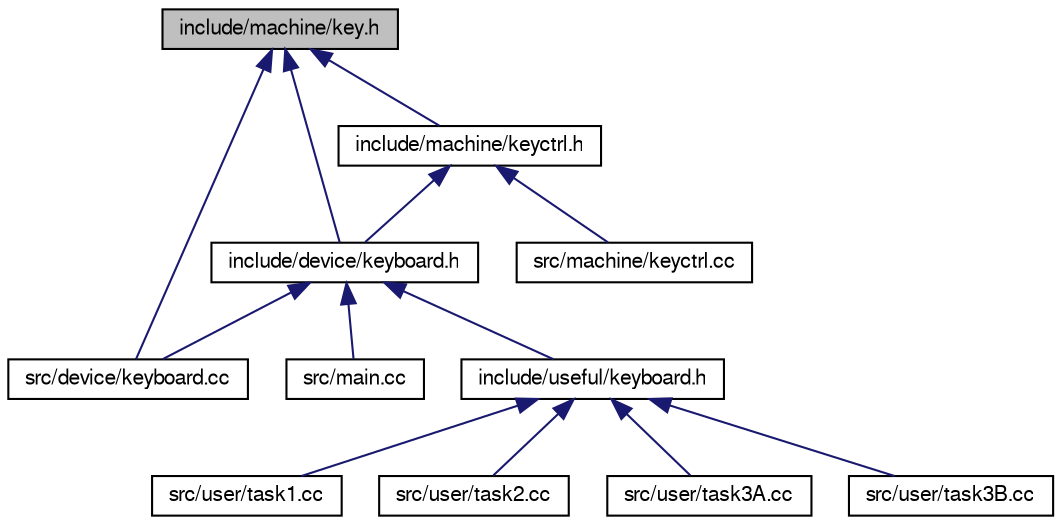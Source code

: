 digraph "include/machine/key.h"
{
  bgcolor="transparent";
  edge [fontname="FreeSans",fontsize="10",labelfontname="FreeSans",labelfontsize="10"];
  node [fontname="FreeSans",fontsize="10",shape=record];
  Node1 [label="include/machine/key.h",height=0.2,width=0.4,color="black", fillcolor="grey75", style="filled" fontcolor="black"];
  Node1 -> Node2 [dir="back",color="midnightblue",fontsize="10",style="solid",fontname="FreeSans"];
  Node2 [label="include/device/keyboard.h",height=0.2,width=0.4,color="black",URL="$device_2keyboard_8h.html"];
  Node2 -> Node3 [dir="back",color="midnightblue",fontsize="10",style="solid",fontname="FreeSans"];
  Node3 [label="include/useful/keyboard.h",height=0.2,width=0.4,color="black",URL="$useful_2keyboard_8h.html"];
  Node3 -> Node4 [dir="back",color="midnightblue",fontsize="10",style="solid",fontname="FreeSans"];
  Node4 [label="src/user/task1.cc",height=0.2,width=0.4,color="black",URL="$task1_8cc.html"];
  Node3 -> Node5 [dir="back",color="midnightblue",fontsize="10",style="solid",fontname="FreeSans"];
  Node5 [label="src/user/task2.cc",height=0.2,width=0.4,color="black",URL="$task2_8cc.html"];
  Node3 -> Node6 [dir="back",color="midnightblue",fontsize="10",style="solid",fontname="FreeSans"];
  Node6 [label="src/user/task3A.cc",height=0.2,width=0.4,color="black",URL="$task3A_8cc.html"];
  Node3 -> Node7 [dir="back",color="midnightblue",fontsize="10",style="solid",fontname="FreeSans"];
  Node7 [label="src/user/task3B.cc",height=0.2,width=0.4,color="black",URL="$task3B_8cc.html"];
  Node2 -> Node8 [dir="back",color="midnightblue",fontsize="10",style="solid",fontname="FreeSans"];
  Node8 [label="src/device/keyboard.cc",height=0.2,width=0.4,color="black",URL="$keyboard_8cc.html"];
  Node2 -> Node9 [dir="back",color="midnightblue",fontsize="10",style="solid",fontname="FreeSans"];
  Node9 [label="src/main.cc",height=0.2,width=0.4,color="black",URL="$main_8cc.html",tooltip="Grunddatei von OOStuBS."];
  Node1 -> Node10 [dir="back",color="midnightblue",fontsize="10",style="solid",fontname="FreeSans"];
  Node10 [label="include/machine/keyctrl.h",height=0.2,width=0.4,color="black",URL="$keyctrl_8h.html"];
  Node10 -> Node2 [dir="back",color="midnightblue",fontsize="10",style="solid",fontname="FreeSans"];
  Node10 -> Node11 [dir="back",color="midnightblue",fontsize="10",style="solid",fontname="FreeSans"];
  Node11 [label="src/machine/keyctrl.cc",height=0.2,width=0.4,color="black",URL="$keyctrl_8cc.html"];
  Node1 -> Node8 [dir="back",color="midnightblue",fontsize="10",style="solid",fontname="FreeSans"];
}
